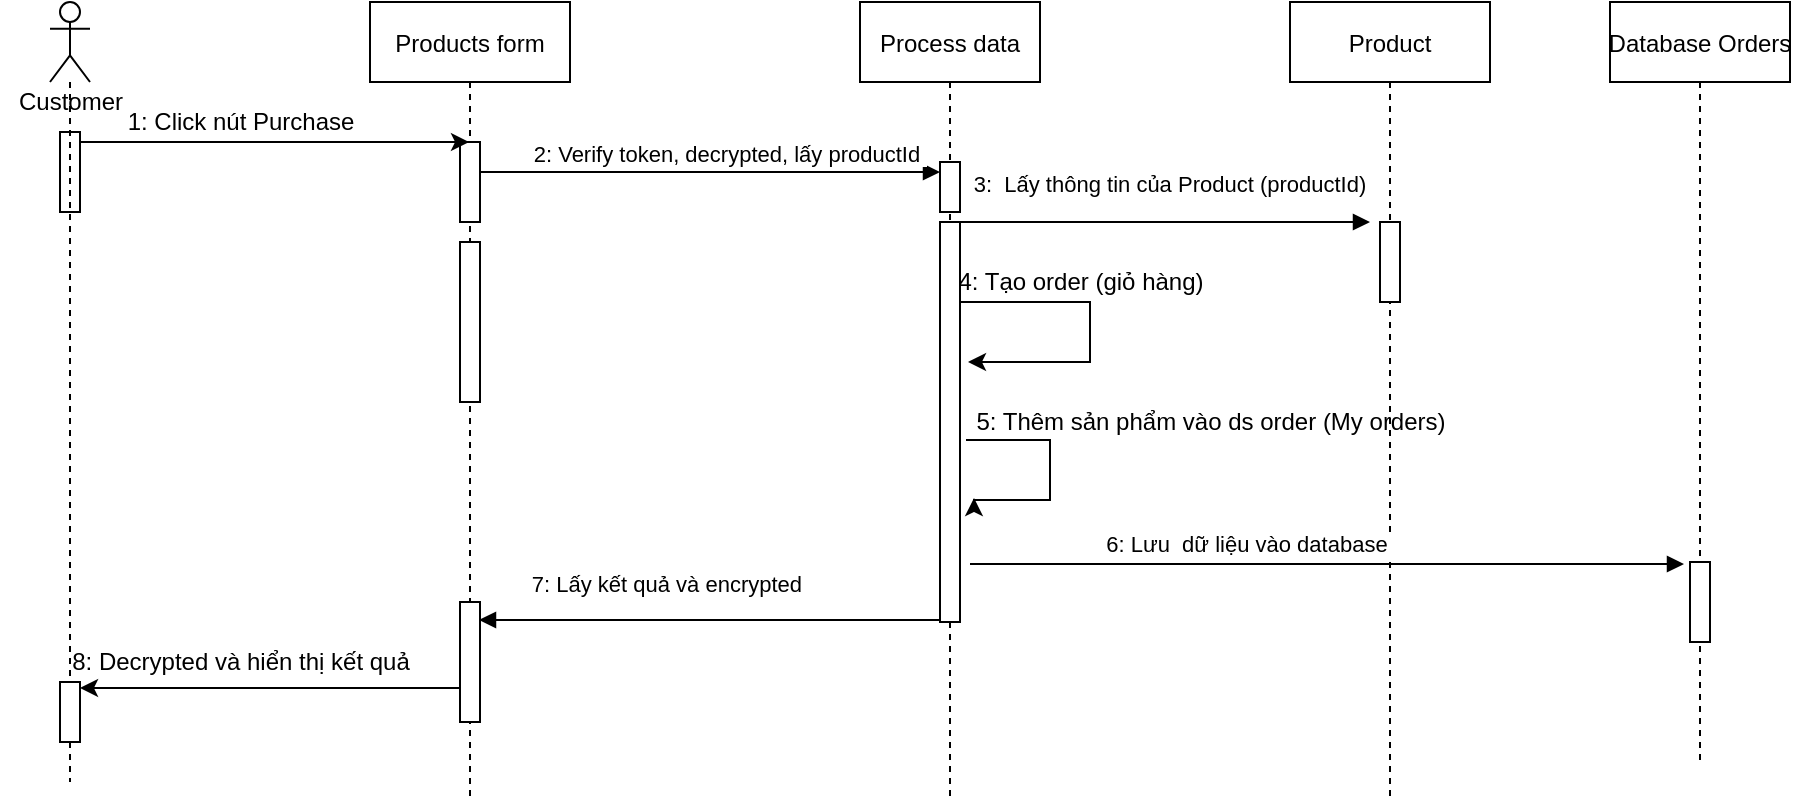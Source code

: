 <mxfile version="14.7.6" type="github">
  <diagram id="kgpKYQtTHZ0yAKxKKP6v" name="Page-1">
    <mxGraphModel dx="1342" dy="525" grid="1" gridSize="10" guides="1" tooltips="1" connect="1" arrows="1" fold="1" page="1" pageScale="1" pageWidth="850" pageHeight="1100" math="0" shadow="0">
      <root>
        <mxCell id="0" />
        <mxCell id="1" parent="0" />
        <mxCell id="3nuBFxr9cyL0pnOWT2aG-1" value="Products form" style="shape=umlLifeline;perimeter=lifelinePerimeter;container=1;collapsible=0;recursiveResize=0;rounded=0;shadow=0;strokeWidth=1;" parent="1" vertex="1">
          <mxGeometry x="190" y="80" width="100" height="400" as="geometry" />
        </mxCell>
        <mxCell id="3nuBFxr9cyL0pnOWT2aG-2" value="" style="points=[];perimeter=orthogonalPerimeter;rounded=0;shadow=0;strokeWidth=1;" parent="3nuBFxr9cyL0pnOWT2aG-1" vertex="1">
          <mxGeometry x="45" y="70" width="10" height="40" as="geometry" />
        </mxCell>
        <mxCell id="3nuBFxr9cyL0pnOWT2aG-4" value="" style="points=[];perimeter=orthogonalPerimeter;rounded=0;shadow=0;strokeWidth=1;" parent="3nuBFxr9cyL0pnOWT2aG-1" vertex="1">
          <mxGeometry x="45" y="120" width="10" height="80" as="geometry" />
        </mxCell>
        <mxCell id="3nuBFxr9cyL0pnOWT2aG-5" value="Process data" style="shape=umlLifeline;perimeter=lifelinePerimeter;container=1;collapsible=0;recursiveResize=0;rounded=0;shadow=0;strokeWidth=1;" parent="1" vertex="1">
          <mxGeometry x="435" y="80" width="90" height="400" as="geometry" />
        </mxCell>
        <mxCell id="3nuBFxr9cyL0pnOWT2aG-8" value="2: Verify token, decrypted, lấy productId " style="verticalAlign=bottom;endArrow=block;entryX=0;entryY=0;shadow=0;strokeWidth=1;" parent="1" source="3nuBFxr9cyL0pnOWT2aG-2" edge="1">
          <mxGeometry x="0.087" relative="1" as="geometry">
            <mxPoint x="275" y="160" as="sourcePoint" />
            <mxPoint x="475" y="165.0" as="targetPoint" />
            <Array as="points">
              <mxPoint x="460" y="165" />
            </Array>
            <mxPoint as="offset" />
          </mxGeometry>
        </mxCell>
        <mxCell id="JpvdNjr_1IVaPtM_f79X-4" value="" style="edgeStyle=orthogonalEdgeStyle;rounded=0;orthogonalLoop=1;jettySize=auto;html=1;" parent="1" source="JpvdNjr_1IVaPtM_f79X-3" target="3nuBFxr9cyL0pnOWT2aG-1" edge="1">
          <mxGeometry relative="1" as="geometry">
            <Array as="points">
              <mxPoint x="70" y="150" />
              <mxPoint x="70" y="150" />
            </Array>
          </mxGeometry>
        </mxCell>
        <mxCell id="JpvdNjr_1IVaPtM_f79X-3" value="" style="html=1;points=[];perimeter=orthogonalPerimeter;" parent="1" vertex="1">
          <mxGeometry x="35" y="145" width="10" height="40" as="geometry" />
        </mxCell>
        <mxCell id="JpvdNjr_1IVaPtM_f79X-5" value="1: Click nút Purchase" style="text;html=1;align=center;verticalAlign=middle;resizable=0;points=[];autosize=1;strokeColor=none;" parent="1" vertex="1">
          <mxGeometry x="60" y="130" width="130" height="20" as="geometry" />
        </mxCell>
        <mxCell id="JpvdNjr_1IVaPtM_f79X-7" value="Product" style="shape=umlLifeline;perimeter=lifelinePerimeter;container=1;collapsible=0;recursiveResize=0;rounded=0;shadow=0;strokeWidth=1;" parent="1" vertex="1">
          <mxGeometry x="650" y="80" width="100" height="400" as="geometry" />
        </mxCell>
        <mxCell id="JpvdNjr_1IVaPtM_f79X-8" value="" style="points=[];perimeter=orthogonalPerimeter;rounded=0;shadow=0;strokeWidth=1;" parent="JpvdNjr_1IVaPtM_f79X-7" vertex="1">
          <mxGeometry x="45" y="110" width="10" height="40" as="geometry" />
        </mxCell>
        <mxCell id="JpvdNjr_1IVaPtM_f79X-22" value="3:  Lấy thông tin của Product (productId)" style="verticalAlign=bottom;endArrow=block;shadow=0;strokeWidth=1;" parent="1" edge="1">
          <mxGeometry x="0.024" y="10" relative="1" as="geometry">
            <mxPoint x="485" y="190" as="sourcePoint" />
            <mxPoint x="690" y="190" as="targetPoint" />
            <mxPoint as="offset" />
          </mxGeometry>
        </mxCell>
        <mxCell id="JpvdNjr_1IVaPtM_f79X-28" style="edgeStyle=orthogonalEdgeStyle;rounded=0;orthogonalLoop=1;jettySize=auto;html=1;" parent="1" source="JpvdNjr_1IVaPtM_f79X-23" edge="1">
          <mxGeometry relative="1" as="geometry">
            <mxPoint x="489" y="260" as="targetPoint" />
            <Array as="points">
              <mxPoint x="550" y="230" />
              <mxPoint x="550" y="260" />
            </Array>
          </mxGeometry>
        </mxCell>
        <mxCell id="JpvdNjr_1IVaPtM_f79X-23" value="" style="html=1;points=[];perimeter=orthogonalPerimeter;" parent="1" vertex="1">
          <mxGeometry x="475" y="190" width="10" height="200" as="geometry" />
        </mxCell>
        <mxCell id="JpvdNjr_1IVaPtM_f79X-25" value="" style="shape=umlLifeline;participant=umlActor;perimeter=lifelinePerimeter;whiteSpace=wrap;html=1;container=1;collapsible=0;recursiveResize=0;verticalAlign=top;spacingTop=36;outlineConnect=0;direction=south;rotation=-90;" parent="1" vertex="1">
          <mxGeometry x="-155" y="265" width="390" height="20" as="geometry" />
        </mxCell>
        <mxCell id="JpvdNjr_1IVaPtM_f79X-26" value="Customer" style="text;html=1;align=center;verticalAlign=middle;resizable=0;points=[];autosize=1;strokeColor=none;" parent="1" vertex="1">
          <mxGeometry x="5" y="120" width="70" height="20" as="geometry" />
        </mxCell>
        <mxCell id="JpvdNjr_1IVaPtM_f79X-27" value="" style="html=1;points=[];perimeter=orthogonalPerimeter;" parent="1" vertex="1">
          <mxGeometry x="475" y="160" width="10" height="25" as="geometry" />
        </mxCell>
        <mxCell id="JpvdNjr_1IVaPtM_f79X-29" value="4: Tạo order (giỏ hàng)" style="text;html=1;align=center;verticalAlign=middle;resizable=0;points=[];autosize=1;strokeColor=none;" parent="1" vertex="1">
          <mxGeometry x="475" y="210" width="140" height="20" as="geometry" />
        </mxCell>
        <mxCell id="JpvdNjr_1IVaPtM_f79X-30" style="edgeStyle=orthogonalEdgeStyle;rounded=0;orthogonalLoop=1;jettySize=auto;html=1;" parent="1" edge="1">
          <mxGeometry relative="1" as="geometry">
            <mxPoint x="488" y="299" as="sourcePoint" />
            <mxPoint x="492" y="328" as="targetPoint" />
            <Array as="points">
              <mxPoint x="530" y="299" />
              <mxPoint x="530" y="329" />
            </Array>
          </mxGeometry>
        </mxCell>
        <mxCell id="JpvdNjr_1IVaPtM_f79X-31" value="5: Thêm sản phẩm vào ds order (My orders)" style="text;html=1;align=center;verticalAlign=middle;resizable=0;points=[];autosize=1;strokeColor=none;" parent="1" vertex="1">
          <mxGeometry x="485" y="280" width="250" height="20" as="geometry" />
        </mxCell>
        <mxCell id="JpvdNjr_1IVaPtM_f79X-32" value="Database Orders" style="shape=umlLifeline;perimeter=lifelinePerimeter;container=1;collapsible=0;recursiveResize=0;rounded=0;shadow=0;strokeWidth=1;" parent="1" vertex="1">
          <mxGeometry x="810" y="80" width="90" height="380" as="geometry" />
        </mxCell>
        <mxCell id="JpvdNjr_1IVaPtM_f79X-34" value="6: Lưu  dữ liệu vào database " style="verticalAlign=bottom;endArrow=block;shadow=0;strokeWidth=1;entryX=-0.3;entryY=0.025;entryDx=0;entryDy=0;entryPerimeter=0;" parent="1" target="JpvdNjr_1IVaPtM_f79X-33" edge="1">
          <mxGeometry x="-0.216" y="1" relative="1" as="geometry">
            <mxPoint x="490" y="361" as="sourcePoint" />
            <mxPoint x="860" y="360" as="targetPoint" />
            <mxPoint as="offset" />
          </mxGeometry>
        </mxCell>
        <mxCell id="JpvdNjr_1IVaPtM_f79X-33" value="" style="points=[];perimeter=orthogonalPerimeter;rounded=0;shadow=0;strokeWidth=1;" parent="1" vertex="1">
          <mxGeometry x="850" y="360" width="10" height="40" as="geometry" />
        </mxCell>
        <mxCell id="JpvdNjr_1IVaPtM_f79X-39" style="edgeStyle=orthogonalEdgeStyle;rounded=0;orthogonalLoop=1;jettySize=auto;html=1;entryX=1;entryY=0.65;entryDx=0;entryDy=0;entryPerimeter=0;" parent="1" edge="1">
          <mxGeometry relative="1" as="geometry">
            <mxPoint x="45" y="423" as="targetPoint" />
            <mxPoint x="235" y="407" as="sourcePoint" />
            <Array as="points">
              <mxPoint x="235" y="423" />
            </Array>
          </mxGeometry>
        </mxCell>
        <mxCell id="JpvdNjr_1IVaPtM_f79X-35" value="" style="html=1;points=[];perimeter=orthogonalPerimeter;" parent="1" vertex="1">
          <mxGeometry x="235" y="380" width="10" height="60" as="geometry" />
        </mxCell>
        <mxCell id="JpvdNjr_1IVaPtM_f79X-37" value="7: Lấy kết quả và encrypted " style="verticalAlign=bottom;endArrow=block;shadow=0;strokeWidth=1;" parent="1" edge="1">
          <mxGeometry x="0.171" y="-9" relative="1" as="geometry">
            <mxPoint x="475" y="389" as="sourcePoint" />
            <mxPoint x="244.5" y="389" as="targetPoint" />
            <mxPoint as="offset" />
            <Array as="points">
              <mxPoint x="360" y="389" />
            </Array>
          </mxGeometry>
        </mxCell>
        <mxCell id="JpvdNjr_1IVaPtM_f79X-38" value="" style="html=1;points=[];perimeter=orthogonalPerimeter;" parent="1" vertex="1">
          <mxGeometry x="35" y="420" width="10" height="30" as="geometry" />
        </mxCell>
        <mxCell id="JpvdNjr_1IVaPtM_f79X-40" value="8: Decrypted và hiển thị kết quả" style="text;html=1;align=center;verticalAlign=middle;resizable=0;points=[];autosize=1;strokeColor=none;" parent="1" vertex="1">
          <mxGeometry x="35" y="400" width="180" height="20" as="geometry" />
        </mxCell>
      </root>
    </mxGraphModel>
  </diagram>
</mxfile>
